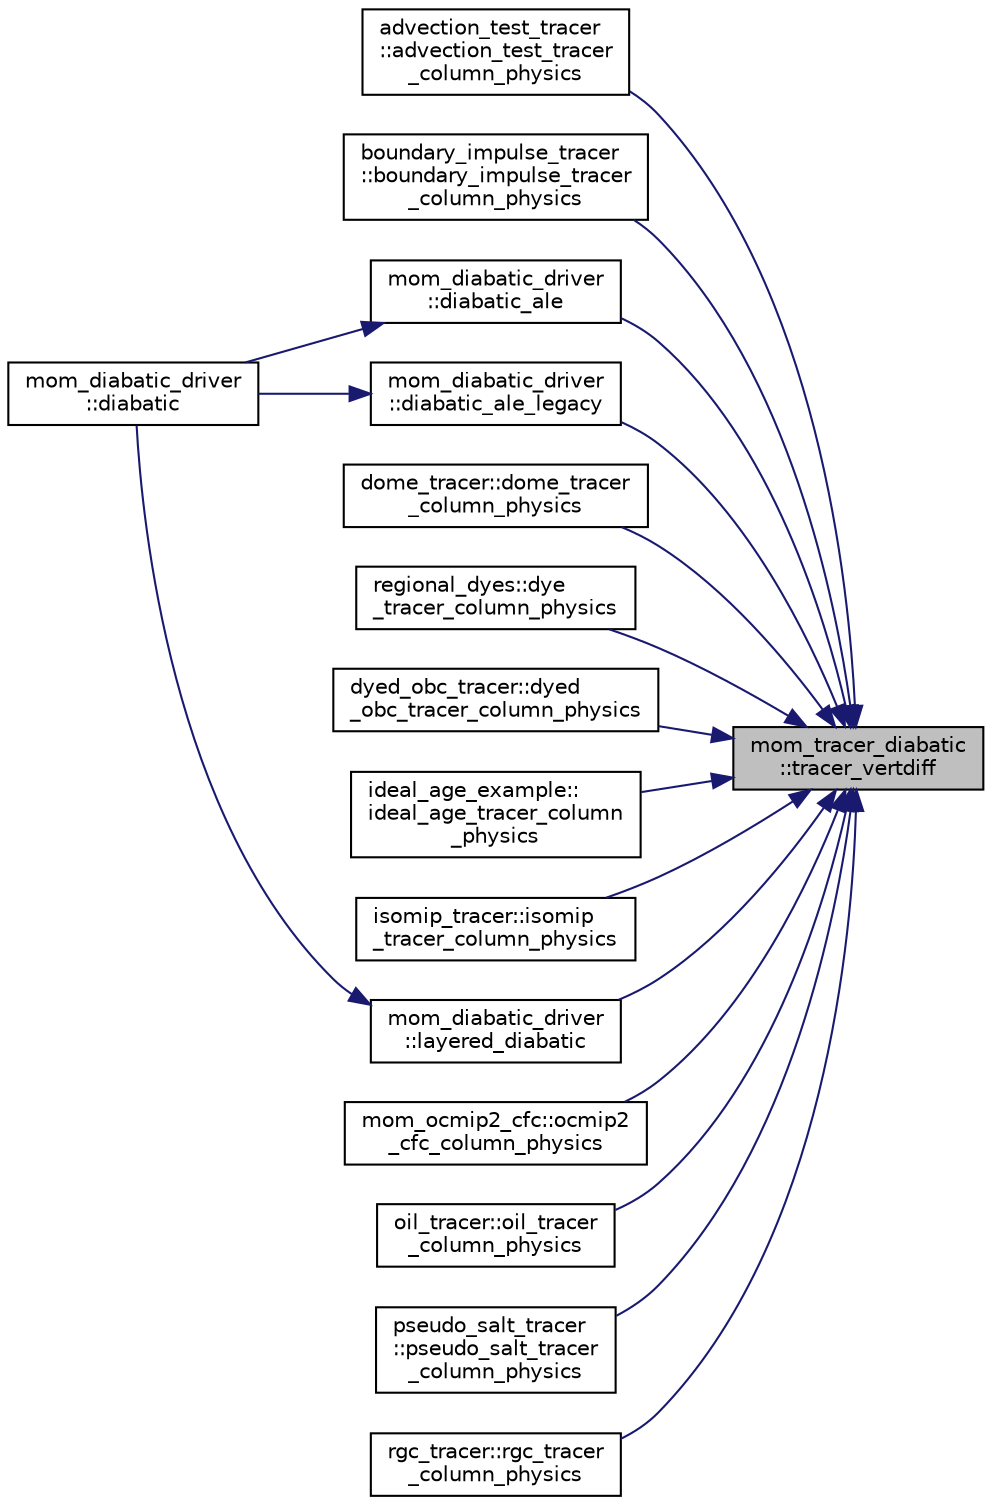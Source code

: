 digraph "mom_tracer_diabatic::tracer_vertdiff"
{
 // INTERACTIVE_SVG=YES
 // LATEX_PDF_SIZE
  edge [fontname="Helvetica",fontsize="10",labelfontname="Helvetica",labelfontsize="10"];
  node [fontname="Helvetica",fontsize="10",shape=record];
  rankdir="RL";
  Node1 [label="mom_tracer_diabatic\l::tracer_vertdiff",height=0.2,width=0.4,color="black", fillcolor="grey75", style="filled", fontcolor="black",tooltip="This subroutine solves a tridiagonal equation for the final tracer concentrations after the dual-entr..."];
  Node1 -> Node2 [dir="back",color="midnightblue",fontsize="10",style="solid",fontname="Helvetica"];
  Node2 [label="advection_test_tracer\l::advection_test_tracer\l_column_physics",height=0.2,width=0.4,color="black", fillcolor="white", style="filled",URL="$namespaceadvection__test__tracer.html#a02a7937d0c46fd2b70a64161d25ed378",tooltip="Applies diapycnal diffusion and any other column tracer physics or chemistry to the tracers from this..."];
  Node1 -> Node3 [dir="back",color="midnightblue",fontsize="10",style="solid",fontname="Helvetica"];
  Node3 [label="boundary_impulse_tracer\l::boundary_impulse_tracer\l_column_physics",height=0.2,width=0.4,color="black", fillcolor="white", style="filled",URL="$namespaceboundary__impulse__tracer.html#aca66c0e29a18f158c998ab10fecd6beb",tooltip="Apply source or sink at boundary and do vertical diffusion."];
  Node1 -> Node4 [dir="back",color="midnightblue",fontsize="10",style="solid",fontname="Helvetica"];
  Node4 [label="mom_diabatic_driver\l::diabatic_ale",height=0.2,width=0.4,color="black", fillcolor="white", style="filled",URL="$namespacemom__diabatic__driver.html#ae57c48925de75712384e859a851c8c40",tooltip="This subroutine imposes the diapycnal mass fluxes and the accompanying diapycnal advection of momentu..."];
  Node4 -> Node5 [dir="back",color="midnightblue",fontsize="10",style="solid",fontname="Helvetica"];
  Node5 [label="mom_diabatic_driver\l::diabatic",height=0.2,width=0.4,color="black", fillcolor="white", style="filled",URL="$namespacemom__diabatic__driver.html#a9005de9f3ad26b32de53e3cd9826b9b9",tooltip="This subroutine imposes the diapycnal mass fluxes and the accompanying diapycnal advection of momentu..."];
  Node1 -> Node6 [dir="back",color="midnightblue",fontsize="10",style="solid",fontname="Helvetica"];
  Node6 [label="mom_diabatic_driver\l::diabatic_ale_legacy",height=0.2,width=0.4,color="black", fillcolor="white", style="filled",URL="$namespacemom__diabatic__driver.html#a598d99106680c83e410a0a51a59588ea",tooltip="Applies diabatic forcing and diapycnal mixing of temperature, salinity and other tracers for use with..."];
  Node6 -> Node5 [dir="back",color="midnightblue",fontsize="10",style="solid",fontname="Helvetica"];
  Node1 -> Node7 [dir="back",color="midnightblue",fontsize="10",style="solid",fontname="Helvetica"];
  Node7 [label="dome_tracer::dome_tracer\l_column_physics",height=0.2,width=0.4,color="black", fillcolor="white", style="filled",URL="$namespacedome__tracer.html#a51c45f9e7745b7e0ac334c8e29c60bcd",tooltip="This subroutine applies diapycnal diffusion and any other column tracer physics or chemistry to the t..."];
  Node1 -> Node8 [dir="back",color="midnightblue",fontsize="10",style="solid",fontname="Helvetica"];
  Node8 [label="regional_dyes::dye\l_tracer_column_physics",height=0.2,width=0.4,color="black", fillcolor="white", style="filled",URL="$namespaceregional__dyes.html#a071a809a79a9ca752f395a35b4887ca1",tooltip="This subroutine applies diapycnal diffusion and any other column tracer physics or chemistry to the t..."];
  Node1 -> Node9 [dir="back",color="midnightblue",fontsize="10",style="solid",fontname="Helvetica"];
  Node9 [label="dyed_obc_tracer::dyed\l_obc_tracer_column_physics",height=0.2,width=0.4,color="black", fillcolor="white", style="filled",URL="$namespacedyed__obc__tracer.html#a3149333be10d81c4c0ed1a04d77b8fea",tooltip="This subroutine applies diapycnal diffusion and any other column tracer physics or chemistry to the t..."];
  Node1 -> Node10 [dir="back",color="midnightblue",fontsize="10",style="solid",fontname="Helvetica"];
  Node10 [label="ideal_age_example::\lideal_age_tracer_column\l_physics",height=0.2,width=0.4,color="black", fillcolor="white", style="filled",URL="$namespaceideal__age__example.html#a910b9f6a989e02e130231ce67b708bfe",tooltip="Applies diapycnal diffusion, aging and regeneration at the surface to the ideal age tracers."];
  Node1 -> Node11 [dir="back",color="midnightblue",fontsize="10",style="solid",fontname="Helvetica"];
  Node11 [label="isomip_tracer::isomip\l_tracer_column_physics",height=0.2,width=0.4,color="black", fillcolor="white", style="filled",URL="$namespaceisomip__tracer.html#ab39c7461cc8f1db9e0b681b9250abad1",tooltip="This subroutine applies diapycnal diffusion, including the surface boundary conditions and any other ..."];
  Node1 -> Node12 [dir="back",color="midnightblue",fontsize="10",style="solid",fontname="Helvetica"];
  Node12 [label="mom_diabatic_driver\l::layered_diabatic",height=0.2,width=0.4,color="black", fillcolor="white", style="filled",URL="$namespacemom__diabatic__driver.html#a71d8d849db16be4b87c2650b49f01c82",tooltip="Imposes the diapycnal mass fluxes and the accompanying diapycnal advection of momentum and tracers us..."];
  Node12 -> Node5 [dir="back",color="midnightblue",fontsize="10",style="solid",fontname="Helvetica"];
  Node1 -> Node13 [dir="back",color="midnightblue",fontsize="10",style="solid",fontname="Helvetica"];
  Node13 [label="mom_ocmip2_cfc::ocmip2\l_cfc_column_physics",height=0.2,width=0.4,color="black", fillcolor="white", style="filled",URL="$namespacemom__ocmip2__cfc.html#af97d6b5ffc3e2a02d565592ba52bd39b",tooltip="This subroutine applies diapycnal diffusion, souces and sinks and any other column tracer physics or ..."];
  Node1 -> Node14 [dir="back",color="midnightblue",fontsize="10",style="solid",fontname="Helvetica"];
  Node14 [label="oil_tracer::oil_tracer\l_column_physics",height=0.2,width=0.4,color="black", fillcolor="white", style="filled",URL="$namespaceoil__tracer.html#a16435914b962aacb079217f7c88d7b0a",tooltip="Apply sources, sinks, diapycnal mixing and rising motions to the oil tracers."];
  Node1 -> Node15 [dir="back",color="midnightblue",fontsize="10",style="solid",fontname="Helvetica"];
  Node15 [label="pseudo_salt_tracer\l::pseudo_salt_tracer\l_column_physics",height=0.2,width=0.4,color="black", fillcolor="white", style="filled",URL="$namespacepseudo__salt__tracer.html#a006d8a5e36cc4ed2aed60fb0bace3902",tooltip="Apply sources, sinks and diapycnal diffusion to the tracers in this package."];
  Node1 -> Node16 [dir="back",color="midnightblue",fontsize="10",style="solid",fontname="Helvetica"];
  Node16 [label="rgc_tracer::rgc_tracer\l_column_physics",height=0.2,width=0.4,color="black", fillcolor="white", style="filled",URL="$namespacergc__tracer.html#a5436bf02a726235fd067f0d2d9b49e28",tooltip="This subroutine applies diapycnal diffusion and any other column tracer physics or chemistry to the t..."];
}
